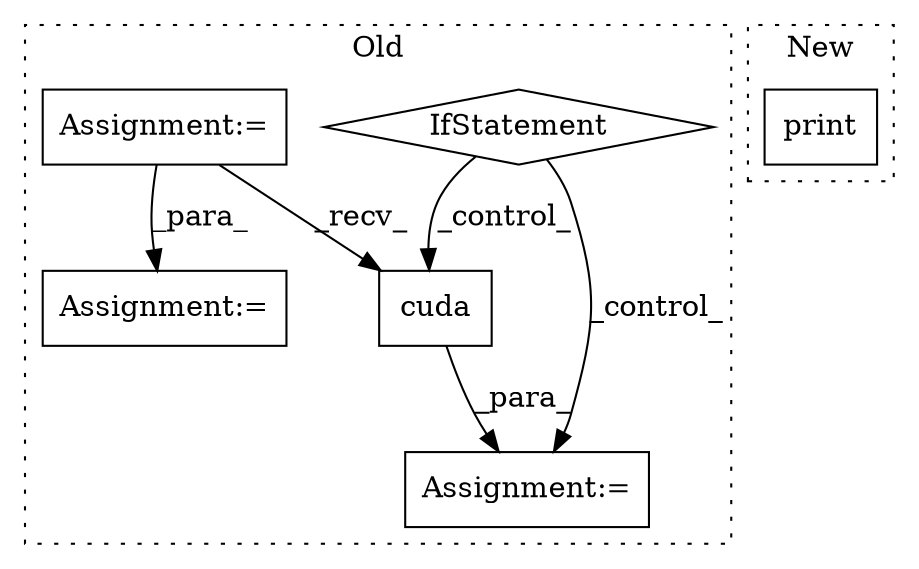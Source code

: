 digraph G {
subgraph cluster0 {
1 [label="cuda" a="32" s="6602" l="6" shape="box"];
3 [label="IfStatement" a="25" s="6553,6570" l="4,2" shape="diamond"];
4 [label="Assignment:=" a="7" s="6342" l="1" shape="box"];
5 [label="Assignment:=" a="7" s="6428" l="1" shape="box"];
6 [label="Assignment:=" a="7" s="6591" l="1" shape="box"];
label = "Old";
style="dotted";
}
subgraph cluster1 {
2 [label="print" a="32" s="5801,5811" l="6,1" shape="box"];
label = "New";
style="dotted";
}
1 -> 6 [label="_para_"];
3 -> 6 [label="_control_"];
3 -> 1 [label="_control_"];
4 -> 5 [label="_para_"];
4 -> 1 [label="_recv_"];
}